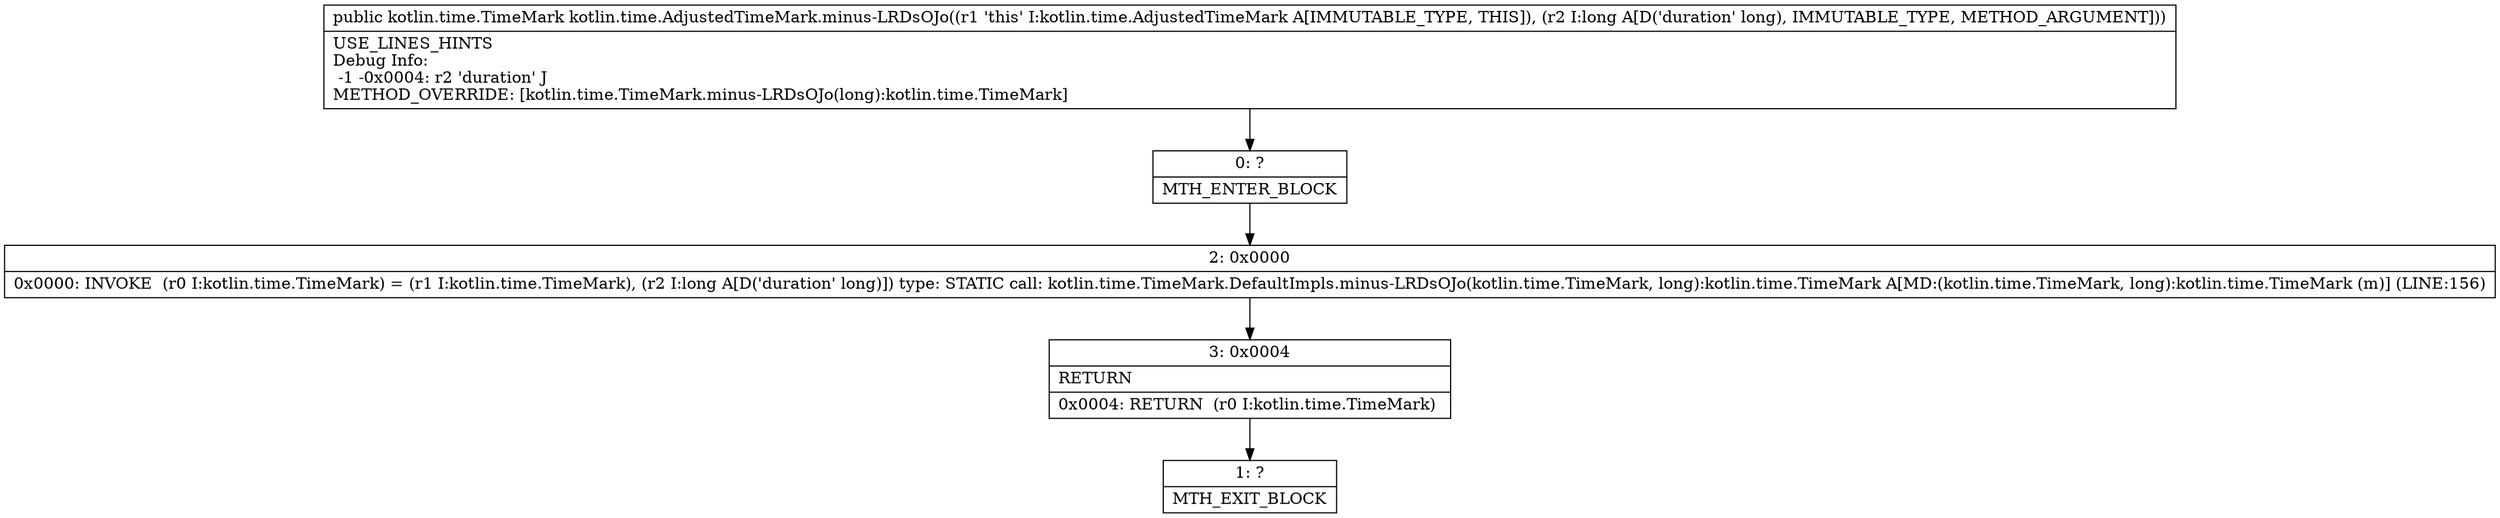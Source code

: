 digraph "CFG forkotlin.time.AdjustedTimeMark.minus\-LRDsOJo(J)Lkotlin\/time\/TimeMark;" {
Node_0 [shape=record,label="{0\:\ ?|MTH_ENTER_BLOCK\l}"];
Node_2 [shape=record,label="{2\:\ 0x0000|0x0000: INVOKE  (r0 I:kotlin.time.TimeMark) = (r1 I:kotlin.time.TimeMark), (r2 I:long A[D('duration' long)]) type: STATIC call: kotlin.time.TimeMark.DefaultImpls.minus\-LRDsOJo(kotlin.time.TimeMark, long):kotlin.time.TimeMark A[MD:(kotlin.time.TimeMark, long):kotlin.time.TimeMark (m)] (LINE:156)\l}"];
Node_3 [shape=record,label="{3\:\ 0x0004|RETURN\l|0x0004: RETURN  (r0 I:kotlin.time.TimeMark) \l}"];
Node_1 [shape=record,label="{1\:\ ?|MTH_EXIT_BLOCK\l}"];
MethodNode[shape=record,label="{public kotlin.time.TimeMark kotlin.time.AdjustedTimeMark.minus\-LRDsOJo((r1 'this' I:kotlin.time.AdjustedTimeMark A[IMMUTABLE_TYPE, THIS]), (r2 I:long A[D('duration' long), IMMUTABLE_TYPE, METHOD_ARGUMENT]))  | USE_LINES_HINTS\lDebug Info:\l  \-1 \-0x0004: r2 'duration' J\lMETHOD_OVERRIDE: [kotlin.time.TimeMark.minus\-LRDsOJo(long):kotlin.time.TimeMark]\l}"];
MethodNode -> Node_0;Node_0 -> Node_2;
Node_2 -> Node_3;
Node_3 -> Node_1;
}

